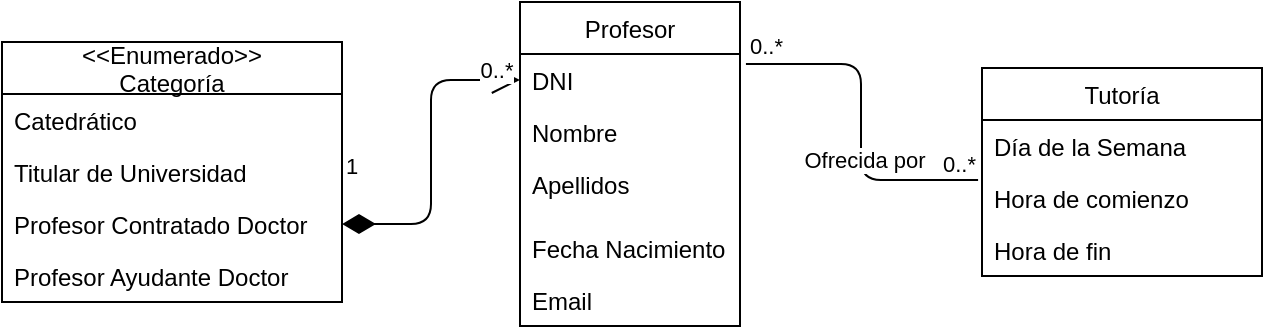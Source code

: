 <mxfile version="13.8.0" type="github">
  <diagram id="QEgc3vgryEYt_oSjoKBz" name="Page-1">
    <mxGraphModel dx="700" dy="784" grid="1" gridSize="10" guides="1" tooltips="1" connect="1" arrows="1" fold="1" page="1" pageScale="1" pageWidth="827" pageHeight="1169" math="0" shadow="0">
      <root>
        <mxCell id="0" />
        <mxCell id="1" parent="0" />
        <mxCell id="kQikg4JIYIptDzOeMj-X-1" value="Profesor" style="swimlane;fontStyle=0;childLayout=stackLayout;horizontal=1;startSize=26;fillColor=none;horizontalStack=0;resizeParent=1;resizeParentMax=0;resizeLast=0;collapsible=1;marginBottom=0;" vertex="1" parent="1">
          <mxGeometry x="359" y="80" width="110" height="162" as="geometry" />
        </mxCell>
        <mxCell id="kQikg4JIYIptDzOeMj-X-2" value="DNI" style="text;strokeColor=none;fillColor=none;align=left;verticalAlign=top;spacingLeft=4;spacingRight=4;overflow=hidden;rotatable=0;points=[[0,0.5],[1,0.5]];portConstraint=eastwest;" vertex="1" parent="kQikg4JIYIptDzOeMj-X-1">
          <mxGeometry y="26" width="110" height="26" as="geometry" />
        </mxCell>
        <mxCell id="kQikg4JIYIptDzOeMj-X-3" value="Nombre" style="text;strokeColor=none;fillColor=none;align=left;verticalAlign=top;spacingLeft=4;spacingRight=4;overflow=hidden;rotatable=0;points=[[0,0.5],[1,0.5]];portConstraint=eastwest;" vertex="1" parent="kQikg4JIYIptDzOeMj-X-1">
          <mxGeometry y="52" width="110" height="26" as="geometry" />
        </mxCell>
        <mxCell id="kQikg4JIYIptDzOeMj-X-4" value="Apellidos&#xa;" style="text;strokeColor=none;fillColor=none;align=left;verticalAlign=top;spacingLeft=4;spacingRight=4;overflow=hidden;rotatable=0;points=[[0,0.5],[1,0.5]];portConstraint=eastwest;" vertex="1" parent="kQikg4JIYIptDzOeMj-X-1">
          <mxGeometry y="78" width="110" height="32" as="geometry" />
        </mxCell>
        <mxCell id="kQikg4JIYIptDzOeMj-X-12" value="Fecha Nacimiento" style="text;strokeColor=none;fillColor=none;align=left;verticalAlign=top;spacingLeft=4;spacingRight=4;overflow=hidden;rotatable=0;points=[[0,0.5],[1,0.5]];portConstraint=eastwest;" vertex="1" parent="kQikg4JIYIptDzOeMj-X-1">
          <mxGeometry y="110" width="110" height="26" as="geometry" />
        </mxCell>
        <mxCell id="kQikg4JIYIptDzOeMj-X-13" value="Email&#xa;" style="text;strokeColor=none;fillColor=none;align=left;verticalAlign=top;spacingLeft=4;spacingRight=4;overflow=hidden;rotatable=0;points=[[0,0.5],[1,0.5]];portConstraint=eastwest;" vertex="1" parent="kQikg4JIYIptDzOeMj-X-1">
          <mxGeometry y="136" width="110" height="26" as="geometry" />
        </mxCell>
        <mxCell id="kQikg4JIYIptDzOeMj-X-19" value="&lt;&lt;Enumerado&gt;&gt;&#xa;Categoría" style="swimlane;fontStyle=0;childLayout=stackLayout;horizontal=1;startSize=26;fillColor=none;horizontalStack=0;resizeParent=1;resizeParentMax=0;resizeLast=0;collapsible=1;marginBottom=0;" vertex="1" parent="1">
          <mxGeometry x="100" y="100" width="170" height="130" as="geometry" />
        </mxCell>
        <mxCell id="kQikg4JIYIptDzOeMj-X-20" value="Catedrático" style="text;strokeColor=none;fillColor=none;align=left;verticalAlign=top;spacingLeft=4;spacingRight=4;overflow=hidden;rotatable=0;points=[[0,0.5],[1,0.5]];portConstraint=eastwest;" vertex="1" parent="kQikg4JIYIptDzOeMj-X-19">
          <mxGeometry y="26" width="170" height="26" as="geometry" />
        </mxCell>
        <mxCell id="kQikg4JIYIptDzOeMj-X-21" value="Titular de Universidad&#xa;" style="text;strokeColor=none;fillColor=none;align=left;verticalAlign=top;spacingLeft=4;spacingRight=4;overflow=hidden;rotatable=0;points=[[0,0.5],[1,0.5]];portConstraint=eastwest;" vertex="1" parent="kQikg4JIYIptDzOeMj-X-19">
          <mxGeometry y="52" width="170" height="26" as="geometry" />
        </mxCell>
        <mxCell id="kQikg4JIYIptDzOeMj-X-22" value="Profesor Contratado Doctor" style="text;strokeColor=none;fillColor=none;align=left;verticalAlign=top;spacingLeft=4;spacingRight=4;overflow=hidden;rotatable=0;points=[[0,0.5],[1,0.5]];portConstraint=eastwest;" vertex="1" parent="kQikg4JIYIptDzOeMj-X-19">
          <mxGeometry y="78" width="170" height="26" as="geometry" />
        </mxCell>
        <mxCell id="kQikg4JIYIptDzOeMj-X-23" value="Profesor Ayudante Doctor" style="text;strokeColor=none;fillColor=none;align=left;verticalAlign=top;spacingLeft=4;spacingRight=4;overflow=hidden;rotatable=0;points=[[0,0.5],[1,0.5]];portConstraint=eastwest;" vertex="1" parent="kQikg4JIYIptDzOeMj-X-19">
          <mxGeometry y="104" width="170" height="26" as="geometry" />
        </mxCell>
        <mxCell id="kQikg4JIYIptDzOeMj-X-27" value="1" style="endArrow=open;html=1;endSize=12;startArrow=diamondThin;startSize=14;startFill=1;edgeStyle=orthogonalEdgeStyle;align=left;verticalAlign=bottom;exitX=1;exitY=0.5;exitDx=0;exitDy=0;entryX=0;entryY=0.5;entryDx=0;entryDy=0;" edge="1" parent="1" source="kQikg4JIYIptDzOeMj-X-22" target="kQikg4JIYIptDzOeMj-X-2">
          <mxGeometry x="-1" y="20" relative="1" as="geometry">
            <mxPoint x="280" y="191" as="sourcePoint" />
            <mxPoint x="330" y="70" as="targetPoint" />
            <mxPoint as="offset" />
          </mxGeometry>
        </mxCell>
        <mxCell id="kQikg4JIYIptDzOeMj-X-28" value="0..*" style="edgeLabel;html=1;align=center;verticalAlign=middle;resizable=0;points=[];" vertex="1" connectable="0" parent="kQikg4JIYIptDzOeMj-X-27">
          <mxGeometry x="0.845" y="5" relative="1" as="geometry">
            <mxPoint as="offset" />
          </mxGeometry>
        </mxCell>
        <mxCell id="kQikg4JIYIptDzOeMj-X-7" value="Tutoría" style="swimlane;fontStyle=0;childLayout=stackLayout;horizontal=1;startSize=26;fillColor=none;horizontalStack=0;resizeParent=1;resizeParentMax=0;resizeLast=0;collapsible=1;marginBottom=0;" vertex="1" parent="1">
          <mxGeometry x="590" y="113" width="140" height="104" as="geometry" />
        </mxCell>
        <mxCell id="kQikg4JIYIptDzOeMj-X-8" value="Día de la Semana" style="text;strokeColor=none;fillColor=none;align=left;verticalAlign=top;spacingLeft=4;spacingRight=4;overflow=hidden;rotatable=0;points=[[0,0.5],[1,0.5]];portConstraint=eastwest;" vertex="1" parent="kQikg4JIYIptDzOeMj-X-7">
          <mxGeometry y="26" width="140" height="26" as="geometry" />
        </mxCell>
        <mxCell id="kQikg4JIYIptDzOeMj-X-9" value="Hora de comienzo" style="text;strokeColor=none;fillColor=none;align=left;verticalAlign=top;spacingLeft=4;spacingRight=4;overflow=hidden;rotatable=0;points=[[0,0.5],[1,0.5]];portConstraint=eastwest;" vertex="1" parent="kQikg4JIYIptDzOeMj-X-7">
          <mxGeometry y="52" width="140" height="26" as="geometry" />
        </mxCell>
        <mxCell id="kQikg4JIYIptDzOeMj-X-10" value="Hora de fin" style="text;strokeColor=none;fillColor=none;align=left;verticalAlign=top;spacingLeft=4;spacingRight=4;overflow=hidden;rotatable=0;points=[[0,0.5],[1,0.5]];portConstraint=eastwest;" vertex="1" parent="kQikg4JIYIptDzOeMj-X-7">
          <mxGeometry y="78" width="140" height="26" as="geometry" />
        </mxCell>
        <mxCell id="kQikg4JIYIptDzOeMj-X-29" value="" style="endArrow=none;html=1;edgeStyle=orthogonalEdgeStyle;exitX=1.027;exitY=0.192;exitDx=0;exitDy=0;exitPerimeter=0;entryX=-0.014;entryY=0.154;entryDx=0;entryDy=0;entryPerimeter=0;" edge="1" parent="1" source="kQikg4JIYIptDzOeMj-X-2" target="kQikg4JIYIptDzOeMj-X-9">
          <mxGeometry relative="1" as="geometry">
            <mxPoint x="370" y="300" as="sourcePoint" />
            <mxPoint x="530" y="300" as="targetPoint" />
          </mxGeometry>
        </mxCell>
        <mxCell id="kQikg4JIYIptDzOeMj-X-30" value="0..*&lt;br&gt;" style="edgeLabel;resizable=0;html=1;align=left;verticalAlign=bottom;" connectable="0" vertex="1" parent="kQikg4JIYIptDzOeMj-X-29">
          <mxGeometry x="-1" relative="1" as="geometry" />
        </mxCell>
        <mxCell id="kQikg4JIYIptDzOeMj-X-31" value="0..*" style="edgeLabel;resizable=0;html=1;align=right;verticalAlign=bottom;" connectable="0" vertex="1" parent="kQikg4JIYIptDzOeMj-X-29">
          <mxGeometry x="1" relative="1" as="geometry" />
        </mxCell>
        <mxCell id="kQikg4JIYIptDzOeMj-X-32" value="Ofrecida por&lt;br&gt;" style="edgeLabel;html=1;align=center;verticalAlign=middle;resizable=0;points=[];" vertex="1" connectable="0" parent="kQikg4JIYIptDzOeMj-X-29">
          <mxGeometry x="0.212" y="1" relative="1" as="geometry">
            <mxPoint as="offset" />
          </mxGeometry>
        </mxCell>
      </root>
    </mxGraphModel>
  </diagram>
</mxfile>
